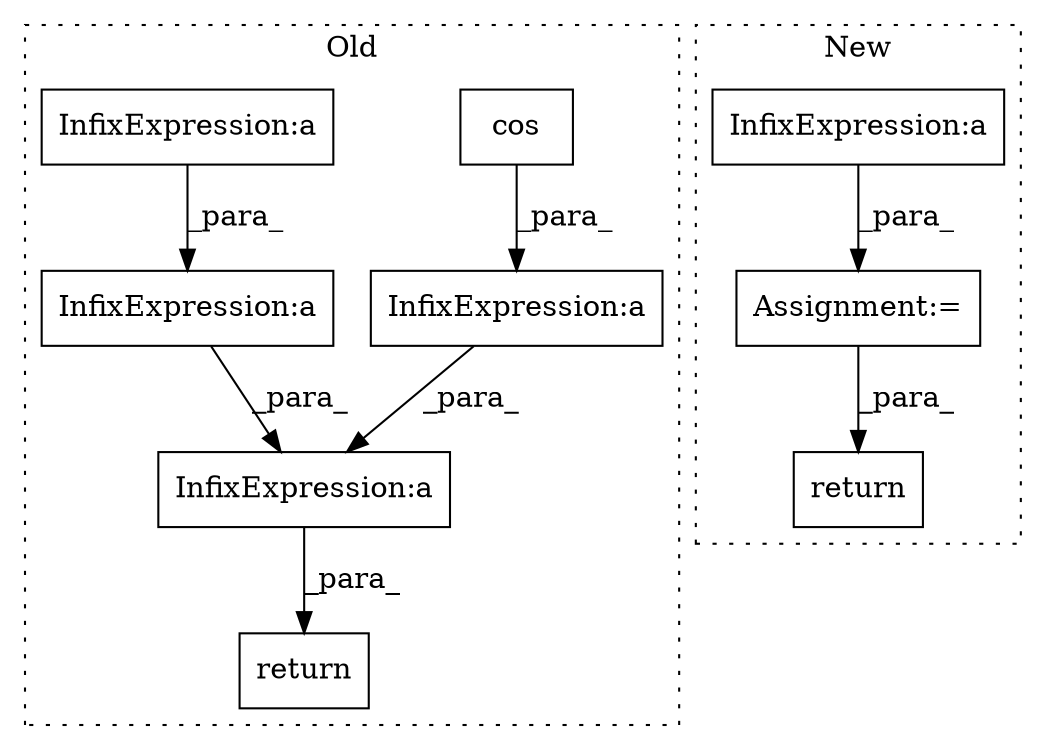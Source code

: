 digraph G {
subgraph cluster0 {
1 [label="cos" a="32" s="911,920" l="4,1" shape="box"];
3 [label="InfixExpression:a" a="27" s="938" l="3" shape="box"];
4 [label="return" a="41" s="848" l="7" shape="box"];
6 [label="InfixExpression:a" a="27" s="888" l="3" shape="box"];
8 [label="InfixExpression:a" a="27" s="861" l="3" shape="box"];
9 [label="InfixExpression:a" a="27" s="922" l="3" shape="box"];
label = "Old";
style="dotted";
}
subgraph cluster1 {
2 [label="return" a="41" s="832" l="7" shape="box"];
5 [label="Assignment:=" a="7" s="786" l="1" shape="box"];
7 [label="InfixExpression:a" a="27" s="805" l="3" shape="box"];
label = "New";
style="dotted";
}
1 -> 9 [label="_para_"];
3 -> 4 [label="_para_"];
5 -> 2 [label="_para_"];
6 -> 8 [label="_para_"];
7 -> 5 [label="_para_"];
8 -> 3 [label="_para_"];
9 -> 3 [label="_para_"];
}